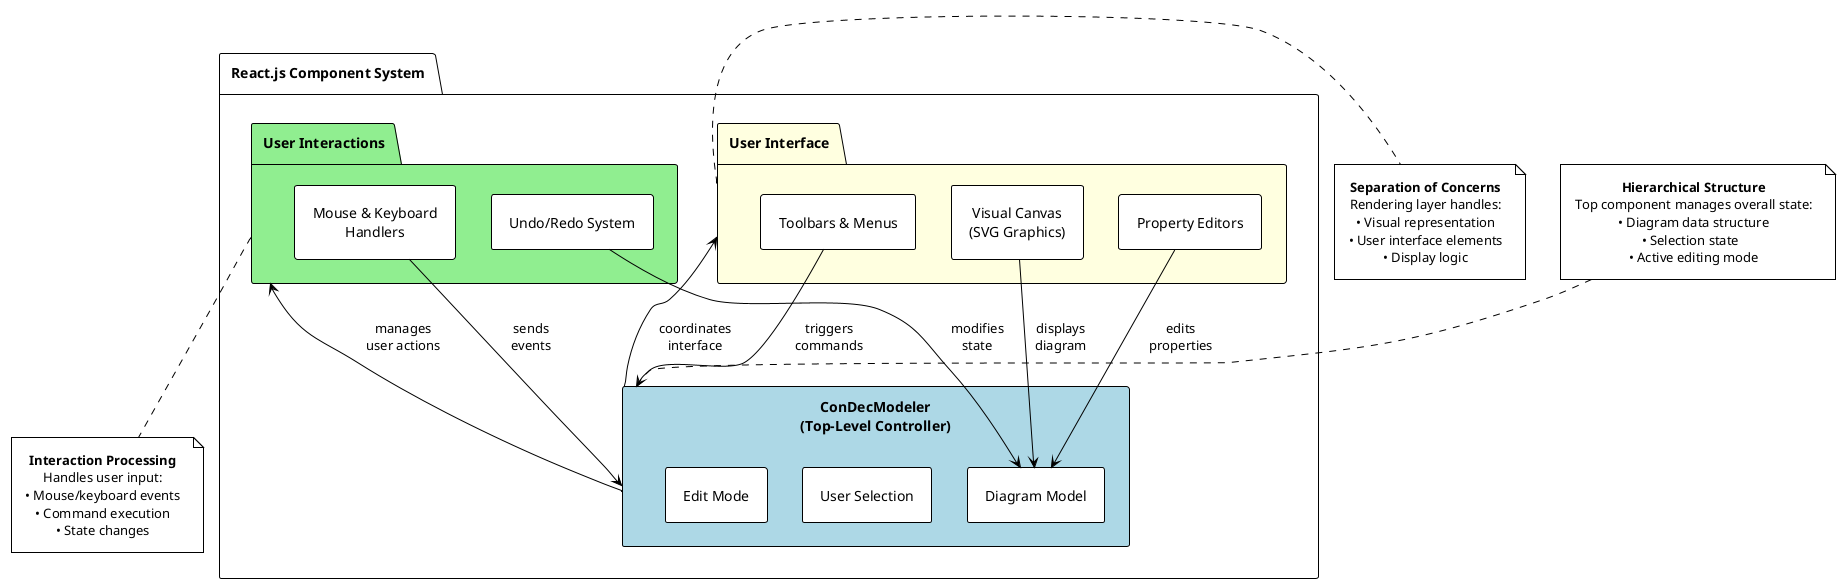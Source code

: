 @startuml ConDec Component Architecture
!theme plain
skinparam backgroundColor transparent
skinparam defaultTextAlignment center
skinparam padding 8
skinparam componentStyle rectangle

package "React.js Component System" as ReactSystem {
    
    rectangle "ConDecModeler\n(Top-Level Controller)" as Controller #lightblue {
        rectangle "Diagram Model" as Model
        rectangle "User Selection" as Selection  
        rectangle "Edit Mode" as EditMode
    }
    
    package "User Interface" as UILayer #lightyellow {
        rectangle "Visual Canvas\n(SVG Graphics)" as Canvas
        rectangle "Toolbars & Menus" as Toolbars
        rectangle "Property Editors" as Properties
    }
    
    package "User Interactions" as InteractionLayer #lightgreen {
        rectangle "Mouse & Keyboard\nHandlers" as Input
        rectangle "Undo/Redo System" as UndoRedo
    }
}

' Relationships showing hierarchy and coordination
Controller --> UILayer : "coordinates\ninterface"
Controller --> InteractionLayer : "manages\nuser actions"

' Internal relationships
Canvas --> Model : "displays\ndiagram"
Toolbars --> Controller : "triggers\ncommands"
Properties --> Model : "edits\nproperties"
Input --> Controller : "sends\nevents"
UndoRedo --> Model : "modifies\nstate"

' Notes explaining the architecture
note top of Controller
  **Hierarchical Structure**
  Top component manages overall state:
  • Diagram data structure
  • Selection state  
  • Active editing mode
end note

note right of UILayer
  **Separation of Concerns**
  Rendering layer handles:
  • Visual representation
  • User interface elements
  • Display logic
end note

note bottom of InteractionLayer
  **Interaction Processing**
  Handles user input:
  • Mouse/keyboard events
  • Command execution
  • State changes
end note

@enduml
